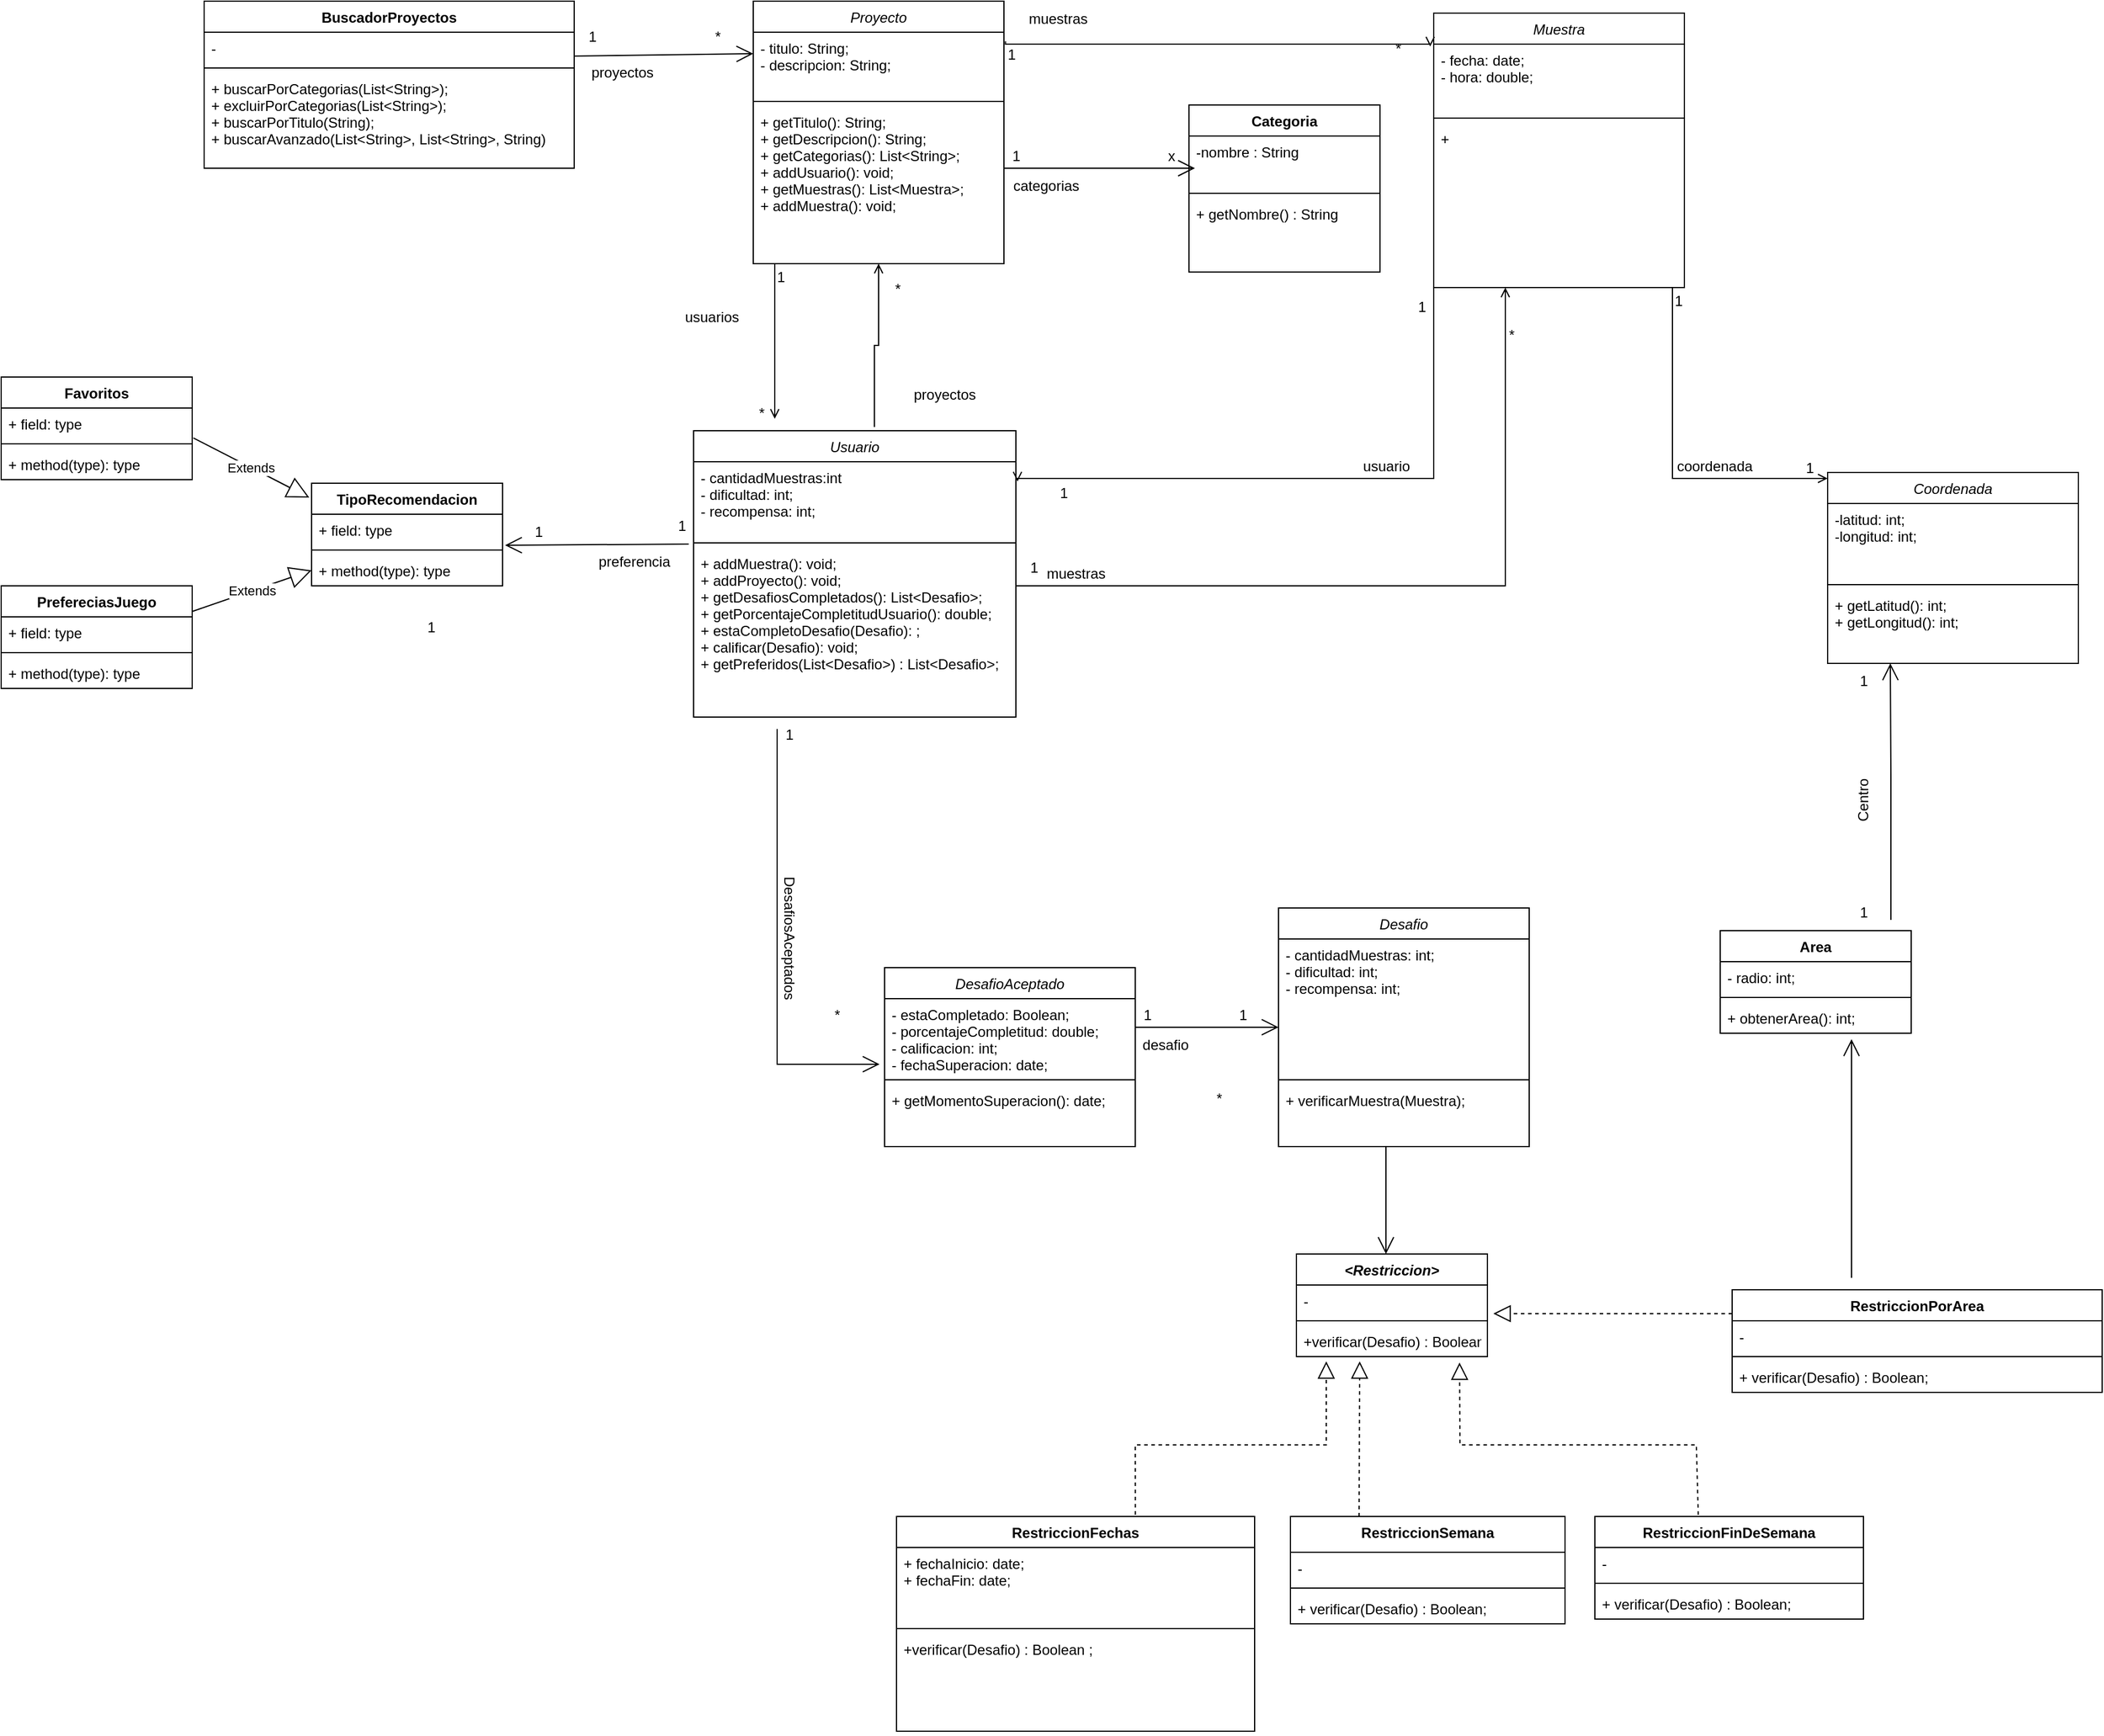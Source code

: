 <mxfile version="20.4.1" type="github"><diagram id="C5RBs43oDa-KdzZeNtuy" name="Page-1"><mxGraphModel dx="4134" dy="1377" grid="1" gridSize="10" guides="1" tooltips="1" connect="1" arrows="1" fold="1" page="1" pageScale="1" pageWidth="827" pageHeight="1169" math="0" shadow="0"><root><mxCell id="WIyWlLk6GJQsqaUBKTNV-0"/><mxCell id="WIyWlLk6GJQsqaUBKTNV-1" parent="WIyWlLk6GJQsqaUBKTNV-0"/><mxCell id="C-iBWe6EF-HlVLcRRVlP-46" value="Proyecto" style="swimlane;fontStyle=2;align=center;verticalAlign=top;childLayout=stackLayout;horizontal=1;startSize=26;horizontalStack=0;resizeParent=1;resizeLast=0;collapsible=1;marginBottom=0;rounded=0;shadow=0;strokeWidth=1;" parent="WIyWlLk6GJQsqaUBKTNV-1" vertex="1"><mxGeometry x="-440" y="110" width="210" height="220" as="geometry"><mxRectangle x="230" y="140" width="160" height="26" as="alternateBounds"/></mxGeometry></mxCell><mxCell id="C-iBWe6EF-HlVLcRRVlP-47" value="- titulo: String;&#10;- descripcion: String;" style="text;align=left;verticalAlign=top;spacingLeft=4;spacingRight=4;overflow=hidden;rotatable=0;points=[[0,0.5],[1,0.5]];portConstraint=eastwest;" parent="C-iBWe6EF-HlVLcRRVlP-46" vertex="1"><mxGeometry y="26" width="210" height="54" as="geometry"/></mxCell><mxCell id="C-iBWe6EF-HlVLcRRVlP-49" value="" style="line;html=1;strokeWidth=1;align=left;verticalAlign=middle;spacingTop=-1;spacingLeft=3;spacingRight=3;rotatable=0;labelPosition=right;points=[];portConstraint=eastwest;" parent="C-iBWe6EF-HlVLcRRVlP-46" vertex="1"><mxGeometry y="80" width="210" height="8" as="geometry"/></mxCell><mxCell id="C-iBWe6EF-HlVLcRRVlP-50" value="+ getTitulo(): String;&#10;+ getDescripcion(): String;&#10;+ getCategorias(): List&lt;String&gt;;&#10;+ addUsuario(): void;&#10;+ getMuestras(): List&lt;Muestra&gt;;&#10;+ addMuestra(): void;" style="text;align=left;verticalAlign=top;spacingLeft=4;spacingRight=4;overflow=hidden;rotatable=0;points=[[0,0.5],[1,0.5]];portConstraint=eastwest;" parent="C-iBWe6EF-HlVLcRRVlP-46" vertex="1"><mxGeometry y="88" width="210" height="104" as="geometry"/></mxCell><mxCell id="C-iBWe6EF-HlVLcRRVlP-51" value="Muestra" style="swimlane;fontStyle=2;align=center;verticalAlign=top;childLayout=stackLayout;horizontal=1;startSize=26;horizontalStack=0;resizeParent=1;resizeLast=0;collapsible=1;marginBottom=0;rounded=0;shadow=0;strokeWidth=1;" parent="WIyWlLk6GJQsqaUBKTNV-1" vertex="1"><mxGeometry x="130" y="120" width="210" height="230" as="geometry"><mxRectangle x="230" y="140" width="160" height="26" as="alternateBounds"/></mxGeometry></mxCell><mxCell id="C-iBWe6EF-HlVLcRRVlP-53" value="- fecha: date;&#10;- hora: double;" style="text;align=left;verticalAlign=top;spacingLeft=4;spacingRight=4;overflow=hidden;rotatable=0;points=[[0,0.5],[1,0.5]];portConstraint=eastwest;rounded=0;shadow=0;html=0;" parent="C-iBWe6EF-HlVLcRRVlP-51" vertex="1"><mxGeometry y="26" width="210" height="58" as="geometry"/></mxCell><mxCell id="C-iBWe6EF-HlVLcRRVlP-54" value="" style="line;html=1;strokeWidth=1;align=left;verticalAlign=middle;spacingTop=-1;spacingLeft=3;spacingRight=3;rotatable=0;labelPosition=right;points=[];portConstraint=eastwest;" parent="C-iBWe6EF-HlVLcRRVlP-51" vertex="1"><mxGeometry y="84" width="210" height="8" as="geometry"/></mxCell><mxCell id="C-iBWe6EF-HlVLcRRVlP-55" value="+" style="text;align=left;verticalAlign=top;spacingLeft=4;spacingRight=4;overflow=hidden;rotatable=0;points=[[0,0.5],[1,0.5]];portConstraint=eastwest;" parent="C-iBWe6EF-HlVLcRRVlP-51" vertex="1"><mxGeometry y="92" width="210" height="104" as="geometry"/></mxCell><mxCell id="C-iBWe6EF-HlVLcRRVlP-56" value="Usuario" style="swimlane;fontStyle=2;align=center;verticalAlign=top;childLayout=stackLayout;horizontal=1;startSize=26;horizontalStack=0;resizeParent=1;resizeLast=0;collapsible=1;marginBottom=0;rounded=0;shadow=0;strokeWidth=1;" parent="WIyWlLk6GJQsqaUBKTNV-1" vertex="1"><mxGeometry x="-490" y="470" width="270" height="240" as="geometry"><mxRectangle x="230" y="140" width="160" height="26" as="alternateBounds"/></mxGeometry></mxCell><mxCell id="C-iBWe6EF-HlVLcRRVlP-57" value="- cantidadMuestras:int&#10;- dificultad: int;&#10;- recompensa: int;" style="text;align=left;verticalAlign=top;spacingLeft=4;spacingRight=4;overflow=hidden;rotatable=0;points=[[0,0.5],[1,0.5]];portConstraint=eastwest;" parent="C-iBWe6EF-HlVLcRRVlP-56" vertex="1"><mxGeometry y="26" width="270" height="64" as="geometry"/></mxCell><mxCell id="C-iBWe6EF-HlVLcRRVlP-58" value="" style="line;html=1;strokeWidth=1;align=left;verticalAlign=middle;spacingTop=-1;spacingLeft=3;spacingRight=3;rotatable=0;labelPosition=right;points=[];portConstraint=eastwest;" parent="C-iBWe6EF-HlVLcRRVlP-56" vertex="1"><mxGeometry y="90" width="270" height="8" as="geometry"/></mxCell><mxCell id="C-iBWe6EF-HlVLcRRVlP-59" value="+ addMuestra(): void;&#10;+ addProyecto(): void;&#10;+ getDesafiosCompletados(): List&lt;Desafio&gt;;&#10;+ getPorcentajeCompletitudUsuario(): double;&#10;+ estaCompletoDesafio(Desafio): ;&#10;+ calificar(Desafio): void;&#10;+ getPreferidos(List&lt;Desafio&gt;) : List&lt;Desafio&gt;;" style="text;align=left;verticalAlign=top;spacingLeft=4;spacingRight=4;overflow=hidden;rotatable=0;points=[[0,0.5],[1,0.5]];portConstraint=eastwest;" parent="C-iBWe6EF-HlVLcRRVlP-56" vertex="1"><mxGeometry y="98" width="270" height="142" as="geometry"/></mxCell><mxCell id="C-iBWe6EF-HlVLcRRVlP-60" value="Desafio" style="swimlane;fontStyle=2;align=center;verticalAlign=top;childLayout=stackLayout;horizontal=1;startSize=26;horizontalStack=0;resizeParent=1;resizeLast=0;collapsible=1;marginBottom=0;rounded=0;shadow=0;strokeWidth=1;" parent="WIyWlLk6GJQsqaUBKTNV-1" vertex="1"><mxGeometry y="869.96" width="210" height="200" as="geometry"><mxRectangle x="230" y="140" width="160" height="26" as="alternateBounds"/></mxGeometry></mxCell><mxCell id="C-iBWe6EF-HlVLcRRVlP-61" value="- cantidadMuestras: int;&#10;- dificultad: int;&#10;- recompensa: int;" style="text;align=left;verticalAlign=top;spacingLeft=4;spacingRight=4;overflow=hidden;rotatable=0;points=[[0,0.5],[1,0.5]];portConstraint=eastwest;" parent="C-iBWe6EF-HlVLcRRVlP-60" vertex="1"><mxGeometry y="26" width="210" height="114" as="geometry"/></mxCell><mxCell id="C-iBWe6EF-HlVLcRRVlP-62" value="" style="line;html=1;strokeWidth=1;align=left;verticalAlign=middle;spacingTop=-1;spacingLeft=3;spacingRight=3;rotatable=0;labelPosition=right;points=[];portConstraint=eastwest;" parent="C-iBWe6EF-HlVLcRRVlP-60" vertex="1"><mxGeometry y="140" width="210" height="8" as="geometry"/></mxCell><mxCell id="C-iBWe6EF-HlVLcRRVlP-63" value="+ verificarMuestra(Muestra);" style="text;align=left;verticalAlign=top;spacingLeft=4;spacingRight=4;overflow=hidden;rotatable=0;points=[[0,0.5],[1,0.5]];portConstraint=eastwest;" parent="C-iBWe6EF-HlVLcRRVlP-60" vertex="1"><mxGeometry y="148" width="210" height="32" as="geometry"/></mxCell><mxCell id="C-iBWe6EF-HlVLcRRVlP-64" value="" style="endArrow=open;shadow=0;strokeWidth=1;rounded=0;endFill=1;edgeStyle=elbowEdgeStyle;elbow=vertical;" parent="WIyWlLk6GJQsqaUBKTNV-1" edge="1"><mxGeometry x="0.5" y="41" relative="1" as="geometry"><mxPoint x="-422" y="330" as="sourcePoint"/><mxPoint x="-422" y="460" as="targetPoint"/><mxPoint x="-40" y="32" as="offset"/><Array as="points"><mxPoint x="-420" y="430"/><mxPoint x="-420" y="410"/><mxPoint x="-420" y="350"/><mxPoint x="-422" y="380"/></Array></mxGeometry></mxCell><mxCell id="C-iBWe6EF-HlVLcRRVlP-65" value="1" style="resizable=0;align=left;verticalAlign=bottom;labelBackgroundColor=none;fontSize=12;" parent="C-iBWe6EF-HlVLcRRVlP-64" connectable="0" vertex="1"><mxGeometry x="-1" relative="1" as="geometry"><mxPoint y="20" as="offset"/></mxGeometry></mxCell><mxCell id="C-iBWe6EF-HlVLcRRVlP-66" value="*" style="resizable=0;align=right;verticalAlign=bottom;labelBackgroundColor=none;fontSize=12;" parent="C-iBWe6EF-HlVLcRRVlP-64" connectable="0" vertex="1"><mxGeometry x="1" relative="1" as="geometry"><mxPoint x="-7" y="4" as="offset"/></mxGeometry></mxCell><mxCell id="C-iBWe6EF-HlVLcRRVlP-67" value="" style="endArrow=open;shadow=0;strokeWidth=1;rounded=0;endFill=1;edgeStyle=elbowEdgeStyle;elbow=vertical;exitX=0.561;exitY=-0.013;exitDx=0;exitDy=0;exitPerimeter=0;entryX=0.5;entryY=1;entryDx=0;entryDy=0;" parent="WIyWlLk6GJQsqaUBKTNV-1" source="C-iBWe6EF-HlVLcRRVlP-56" target="C-iBWe6EF-HlVLcRRVlP-46" edge="1"><mxGeometry x="0.5" y="41" relative="1" as="geometry"><mxPoint x="-310" y="459.0" as="sourcePoint"/><mxPoint x="-310" y="330.0" as="targetPoint"/><mxPoint x="-40" y="32" as="offset"/><Array as="points"/></mxGeometry></mxCell><mxCell id="C-iBWe6EF-HlVLcRRVlP-69" value="*" style="resizable=0;align=right;verticalAlign=bottom;labelBackgroundColor=none;fontSize=12;" parent="C-iBWe6EF-HlVLcRRVlP-67" connectable="0" vertex="1"><mxGeometry x="1" relative="1" as="geometry"><mxPoint x="20" y="30" as="offset"/></mxGeometry></mxCell><mxCell id="C-iBWe6EF-HlVLcRRVlP-70" value="usuarios" style="text;html=1;align=center;verticalAlign=middle;resizable=0;points=[];autosize=1;strokeColor=none;fillColor=none;" parent="WIyWlLk6GJQsqaUBKTNV-1" vertex="1"><mxGeometry x="-510" y="360" width="70" height="30" as="geometry"/></mxCell><mxCell id="C-iBWe6EF-HlVLcRRVlP-71" value="proyectos" style="text;html=1;align=center;verticalAlign=middle;resizable=0;points=[];autosize=1;strokeColor=none;fillColor=none;" parent="WIyWlLk6GJQsqaUBKTNV-1" vertex="1"><mxGeometry x="-320" y="425" width="80" height="30" as="geometry"/></mxCell><mxCell id="C-iBWe6EF-HlVLcRRVlP-72" value="" style="endArrow=open;shadow=0;strokeWidth=1;rounded=0;endFill=1;edgeStyle=elbowEdgeStyle;elbow=vertical;exitX=1.006;exitY=0.141;exitDx=0;exitDy=0;exitPerimeter=0;entryX=-0.014;entryY=0.034;entryDx=0;entryDy=0;entryPerimeter=0;" parent="WIyWlLk6GJQsqaUBKTNV-1" source="C-iBWe6EF-HlVLcRRVlP-47" target="C-iBWe6EF-HlVLcRRVlP-53" edge="1"><mxGeometry x="0.5" y="41" relative="1" as="geometry"><mxPoint x="-210" y="140.0" as="sourcePoint"/><mxPoint x="120" y="140.0" as="targetPoint"/><mxPoint x="-40" y="32" as="offset"/></mxGeometry></mxCell><mxCell id="C-iBWe6EF-HlVLcRRVlP-73" value="1" style="resizable=0;align=left;verticalAlign=bottom;labelBackgroundColor=none;fontSize=12;" parent="C-iBWe6EF-HlVLcRRVlP-72" connectable="0" vertex="1"><mxGeometry x="-1" relative="1" as="geometry"><mxPoint y="20" as="offset"/></mxGeometry></mxCell><mxCell id="C-iBWe6EF-HlVLcRRVlP-75" value="*" style="text;html=1;align=center;verticalAlign=middle;resizable=0;points=[];autosize=1;strokeColor=none;fillColor=none;" parent="WIyWlLk6GJQsqaUBKTNV-1" vertex="1"><mxGeometry x="85" y="135" width="30" height="30" as="geometry"/></mxCell><mxCell id="C-iBWe6EF-HlVLcRRVlP-76" value="" style="endArrow=open;shadow=0;strokeWidth=1;rounded=0;endFill=1;edgeStyle=elbowEdgeStyle;elbow=vertical;exitX=0;exitY=1;exitDx=0;exitDy=0;entryX=1.005;entryY=0.259;entryDx=0;entryDy=0;entryPerimeter=0;" parent="WIyWlLk6GJQsqaUBKTNV-1" source="C-iBWe6EF-HlVLcRRVlP-51" target="C-iBWe6EF-HlVLcRRVlP-57" edge="1"><mxGeometry x="0.5" y="41" relative="1" as="geometry"><mxPoint x="130" y="360.0" as="sourcePoint"/><mxPoint x="-210" y="510" as="targetPoint"/><mxPoint x="-40" y="32" as="offset"/><Array as="points"><mxPoint x="126" y="510"/></Array></mxGeometry></mxCell><mxCell id="C-iBWe6EF-HlVLcRRVlP-77" value="1" style="resizable=0;align=left;verticalAlign=bottom;labelBackgroundColor=none;fontSize=12;" parent="C-iBWe6EF-HlVLcRRVlP-76" connectable="0" vertex="1"><mxGeometry x="-1" relative="1" as="geometry"><mxPoint x="-315" y="181" as="offset"/></mxGeometry></mxCell><mxCell id="C-iBWe6EF-HlVLcRRVlP-79" value="Coordenada" style="swimlane;fontStyle=2;align=center;verticalAlign=top;childLayout=stackLayout;horizontal=1;startSize=26;horizontalStack=0;resizeParent=1;resizeLast=0;collapsible=1;marginBottom=0;rounded=0;shadow=0;strokeWidth=1;" parent="WIyWlLk6GJQsqaUBKTNV-1" vertex="1"><mxGeometry x="460" y="505" width="210" height="160" as="geometry"><mxRectangle x="230" y="140" width="160" height="26" as="alternateBounds"/></mxGeometry></mxCell><mxCell id="C-iBWe6EF-HlVLcRRVlP-80" value="-latitud: int;&#10;-longitud: int;" style="text;align=left;verticalAlign=top;spacingLeft=4;spacingRight=4;overflow=hidden;rotatable=0;points=[[0,0.5],[1,0.5]];portConstraint=eastwest;" parent="C-iBWe6EF-HlVLcRRVlP-79" vertex="1"><mxGeometry y="26" width="210" height="64" as="geometry"/></mxCell><mxCell id="C-iBWe6EF-HlVLcRRVlP-81" value="" style="line;html=1;strokeWidth=1;align=left;verticalAlign=middle;spacingTop=-1;spacingLeft=3;spacingRight=3;rotatable=0;labelPosition=right;points=[];portConstraint=eastwest;" parent="C-iBWe6EF-HlVLcRRVlP-79" vertex="1"><mxGeometry y="90" width="210" height="8" as="geometry"/></mxCell><mxCell id="C-iBWe6EF-HlVLcRRVlP-82" value="+ getLatitud(): int;&#10;+ getLongitud(): int;" style="text;align=left;verticalAlign=top;spacingLeft=4;spacingRight=4;overflow=hidden;rotatable=0;points=[[0,0.5],[1,0.5]];portConstraint=eastwest;" parent="C-iBWe6EF-HlVLcRRVlP-79" vertex="1"><mxGeometry y="98" width="210" height="52" as="geometry"/></mxCell><mxCell id="C-iBWe6EF-HlVLcRRVlP-83" value="" style="endArrow=open;shadow=0;strokeWidth=1;rounded=0;endFill=1;edgeStyle=elbowEdgeStyle;elbow=vertical;" parent="WIyWlLk6GJQsqaUBKTNV-1" edge="1"><mxGeometry x="0.5" y="41" relative="1" as="geometry"><mxPoint x="330" y="350" as="sourcePoint"/><mxPoint x="460" y="510" as="targetPoint"/><mxPoint x="-40" y="32" as="offset"/><Array as="points"><mxPoint x="334" y="510"/></Array></mxGeometry></mxCell><mxCell id="C-iBWe6EF-HlVLcRRVlP-84" value="1" style="resizable=0;align=left;verticalAlign=bottom;labelBackgroundColor=none;fontSize=12;" parent="C-iBWe6EF-HlVLcRRVlP-83" connectable="0" vertex="1"><mxGeometry x="-1" relative="1" as="geometry"><mxPoint y="20" as="offset"/></mxGeometry></mxCell><mxCell id="C-iBWe6EF-HlVLcRRVlP-85" value="1" style="resizable=0;align=right;verticalAlign=bottom;labelBackgroundColor=none;fontSize=12;" parent="C-iBWe6EF-HlVLcRRVlP-83" connectable="0" vertex="1"><mxGeometry x="1" relative="1" as="geometry"><mxPoint x="-10" as="offset"/></mxGeometry></mxCell><mxCell id="C-iBWe6EF-HlVLcRRVlP-90" value="DesafioAceptado" style="swimlane;fontStyle=2;align=center;verticalAlign=top;childLayout=stackLayout;horizontal=1;startSize=26;horizontalStack=0;resizeParent=1;resizeLast=0;collapsible=1;marginBottom=0;rounded=0;shadow=0;strokeWidth=1;" parent="WIyWlLk6GJQsqaUBKTNV-1" vertex="1"><mxGeometry x="-330" y="920" width="210" height="150" as="geometry"><mxRectangle x="230" y="140" width="160" height="26" as="alternateBounds"/></mxGeometry></mxCell><mxCell id="C-iBWe6EF-HlVLcRRVlP-91" value="- estaCompletado: Boolean;&#10;- porcentajeCompletitud: double;&#10;- calificacion: int;&#10;- fechaSuperacion: date;" style="text;align=left;verticalAlign=top;spacingLeft=4;spacingRight=4;overflow=hidden;rotatable=0;points=[[0,0.5],[1,0.5]];portConstraint=eastwest;" parent="C-iBWe6EF-HlVLcRRVlP-90" vertex="1"><mxGeometry y="26" width="210" height="64" as="geometry"/></mxCell><mxCell id="C-iBWe6EF-HlVLcRRVlP-92" value="" style="line;html=1;strokeWidth=1;align=left;verticalAlign=middle;spacingTop=-1;spacingLeft=3;spacingRight=3;rotatable=0;labelPosition=right;points=[];portConstraint=eastwest;" parent="C-iBWe6EF-HlVLcRRVlP-90" vertex="1"><mxGeometry y="90" width="210" height="8" as="geometry"/></mxCell><mxCell id="C-iBWe6EF-HlVLcRRVlP-93" value="+ getMomentoSuperacion(): date;" style="text;align=left;verticalAlign=top;spacingLeft=4;spacingRight=4;overflow=hidden;rotatable=0;points=[[0,0.5],[1,0.5]];portConstraint=eastwest;" parent="C-iBWe6EF-HlVLcRRVlP-90" vertex="1"><mxGeometry y="98" width="210" height="42" as="geometry"/></mxCell><mxCell id="C-iBWe6EF-HlVLcRRVlP-95" value="" style="endArrow=open;endFill=1;endSize=12;html=1;rounded=0;entryX=-0.02;entryY=0.859;entryDx=0;entryDy=0;entryPerimeter=0;exitX=0.167;exitY=0.333;exitDx=0;exitDy=0;exitPerimeter=0;" parent="WIyWlLk6GJQsqaUBKTNV-1" source="C-iBWe6EF-HlVLcRRVlP-98" target="C-iBWe6EF-HlVLcRRVlP-91" edge="1"><mxGeometry width="160" relative="1" as="geometry"><mxPoint x="-420" y="690" as="sourcePoint"/><mxPoint x="-340" y="840" as="targetPoint"/><Array as="points"><mxPoint x="-420" y="970"/><mxPoint x="-420" y="1001"/></Array></mxGeometry></mxCell><mxCell id="C-iBWe6EF-HlVLcRRVlP-97" value="*" style="text;html=1;align=center;verticalAlign=middle;resizable=0;points=[];autosize=1;strokeColor=none;fillColor=none;" parent="WIyWlLk6GJQsqaUBKTNV-1" vertex="1"><mxGeometry x="-385" y="944.96" width="30" height="30" as="geometry"/></mxCell><mxCell id="C-iBWe6EF-HlVLcRRVlP-98" value="1" style="text;html=1;align=center;verticalAlign=middle;resizable=0;points=[];autosize=1;strokeColor=none;fillColor=none;" parent="WIyWlLk6GJQsqaUBKTNV-1" vertex="1"><mxGeometry x="-425" y="710" width="30" height="30" as="geometry"/></mxCell><mxCell id="C-iBWe6EF-HlVLcRRVlP-99" value="DesafiosAceptados" style="text;html=1;align=center;verticalAlign=middle;resizable=0;points=[];autosize=1;strokeColor=none;fillColor=none;rotation=90;flipV=0;" parent="WIyWlLk6GJQsqaUBKTNV-1" vertex="1"><mxGeometry x="-475" y="879.96" width="130" height="30" as="geometry"/></mxCell><mxCell id="VIOPXuwNk6nI36FWdONZ-0" value="" style="endArrow=open;endFill=1;endSize=12;html=1;rounded=0;" parent="WIyWlLk6GJQsqaUBKTNV-1" edge="1"><mxGeometry width="160" relative="1" as="geometry"><mxPoint x="-120" y="969.96" as="sourcePoint"/><mxPoint y="969.96" as="targetPoint"/></mxGeometry></mxCell><mxCell id="VIOPXuwNk6nI36FWdONZ-1" value="1" style="text;html=1;align=center;verticalAlign=middle;resizable=0;points=[];autosize=1;strokeColor=none;fillColor=none;" parent="WIyWlLk6GJQsqaUBKTNV-1" vertex="1"><mxGeometry x="-45" y="944.96" width="30" height="30" as="geometry"/></mxCell><mxCell id="VIOPXuwNk6nI36FWdONZ-2" value="1" style="text;html=1;align=center;verticalAlign=middle;resizable=0;points=[];autosize=1;strokeColor=none;fillColor=none;" parent="WIyWlLk6GJQsqaUBKTNV-1" vertex="1"><mxGeometry x="-125" y="944.96" width="30" height="30" as="geometry"/></mxCell><mxCell id="brn7q9q9NZogk5MjZYks-1" value="1" style="resizable=0;align=left;verticalAlign=bottom;labelBackgroundColor=none;fontSize=12;" parent="WIyWlLk6GJQsqaUBKTNV-1" connectable="0" vertex="1"><mxGeometry x="115.0" y="375" as="geometry"/></mxCell><mxCell id="brn7q9q9NZogk5MjZYks-2" value="" style="endArrow=open;shadow=0;strokeWidth=1;rounded=0;endFill=1;edgeStyle=elbowEdgeStyle;elbow=vertical;" parent="WIyWlLk6GJQsqaUBKTNV-1" edge="1"><mxGeometry x="0.5" y="41" relative="1" as="geometry"><mxPoint x="-220" y="600" as="sourcePoint"/><mxPoint x="190" y="350" as="targetPoint"/><mxPoint x="-40" y="32" as="offset"/><Array as="points"><mxPoint x="190" y="600"/></Array></mxGeometry></mxCell><mxCell id="brn7q9q9NZogk5MjZYks-4" value="1" style="text;html=1;align=center;verticalAlign=middle;resizable=0;points=[];autosize=1;strokeColor=none;fillColor=none;" parent="WIyWlLk6GJQsqaUBKTNV-1" vertex="1"><mxGeometry x="-220" y="570" width="30" height="30" as="geometry"/></mxCell><mxCell id="brn7q9q9NZogk5MjZYks-5" value="*" style="text;html=1;align=center;verticalAlign=middle;resizable=0;points=[];autosize=1;strokeColor=none;fillColor=none;" parent="WIyWlLk6GJQsqaUBKTNV-1" vertex="1"><mxGeometry x="180" y="375" width="30" height="30" as="geometry"/></mxCell><mxCell id="brn7q9q9NZogk5MjZYks-6" value="muestras" style="text;html=1;align=center;verticalAlign=middle;resizable=0;points=[];autosize=1;strokeColor=none;fillColor=none;" parent="WIyWlLk6GJQsqaUBKTNV-1" vertex="1"><mxGeometry x="-205" y="575" width="70" height="30" as="geometry"/></mxCell><mxCell id="brn7q9q9NZogk5MjZYks-7" value="usuario" style="text;html=1;align=center;verticalAlign=middle;resizable=0;points=[];autosize=1;strokeColor=none;fillColor=none;" parent="WIyWlLk6GJQsqaUBKTNV-1" vertex="1"><mxGeometry x="60" y="485" width="60" height="30" as="geometry"/></mxCell><mxCell id="brn7q9q9NZogk5MjZYks-8" value="muestras" style="text;html=1;align=center;verticalAlign=middle;resizable=0;points=[];autosize=1;strokeColor=none;fillColor=none;" parent="WIyWlLk6GJQsqaUBKTNV-1" vertex="1"><mxGeometry x="-220" y="110" width="70" height="30" as="geometry"/></mxCell><mxCell id="brn7q9q9NZogk5MjZYks-9" value="coordenada" style="text;html=1;align=center;verticalAlign=middle;resizable=0;points=[];autosize=1;strokeColor=none;fillColor=none;" parent="WIyWlLk6GJQsqaUBKTNV-1" vertex="1"><mxGeometry x="320" y="485" width="90" height="30" as="geometry"/></mxCell><mxCell id="brn7q9q9NZogk5MjZYks-11" value="desafio" style="text;html=1;align=center;verticalAlign=middle;resizable=0;points=[];autosize=1;strokeColor=none;fillColor=none;" parent="WIyWlLk6GJQsqaUBKTNV-1" vertex="1"><mxGeometry x="-125" y="969.96" width="60" height="30" as="geometry"/></mxCell><mxCell id="brn7q9q9NZogk5MjZYks-13" value="Area" style="swimlane;fontStyle=1;align=center;verticalAlign=top;childLayout=stackLayout;horizontal=1;startSize=26;horizontalStack=0;resizeParent=1;resizeParentMax=0;resizeLast=0;collapsible=1;marginBottom=0;" parent="WIyWlLk6GJQsqaUBKTNV-1" vertex="1"><mxGeometry x="370" y="888.96" width="160" height="86" as="geometry"/></mxCell><mxCell id="brn7q9q9NZogk5MjZYks-14" value="- radio: int;" style="text;strokeColor=none;fillColor=none;align=left;verticalAlign=top;spacingLeft=4;spacingRight=4;overflow=hidden;rotatable=0;points=[[0,0.5],[1,0.5]];portConstraint=eastwest;" parent="brn7q9q9NZogk5MjZYks-13" vertex="1"><mxGeometry y="26" width="160" height="26" as="geometry"/></mxCell><mxCell id="brn7q9q9NZogk5MjZYks-15" value="" style="line;strokeWidth=1;fillColor=none;align=left;verticalAlign=middle;spacingTop=-1;spacingLeft=3;spacingRight=3;rotatable=0;labelPosition=right;points=[];portConstraint=eastwest;strokeColor=inherit;" parent="brn7q9q9NZogk5MjZYks-13" vertex="1"><mxGeometry y="52" width="160" height="8" as="geometry"/></mxCell><mxCell id="brn7q9q9NZogk5MjZYks-16" value="+ obtenerArea(): int;" style="text;strokeColor=none;fillColor=none;align=left;verticalAlign=top;spacingLeft=4;spacingRight=4;overflow=hidden;rotatable=0;points=[[0,0.5],[1,0.5]];portConstraint=eastwest;" parent="brn7q9q9NZogk5MjZYks-13" vertex="1"><mxGeometry y="60" width="160" height="26" as="geometry"/></mxCell><mxCell id="brn7q9q9NZogk5MjZYks-18" value="" style="endArrow=open;endFill=1;endSize=12;html=1;rounded=0;entryX=0.25;entryY=1;entryDx=0;entryDy=0;" parent="WIyWlLk6GJQsqaUBKTNV-1" target="C-iBWe6EF-HlVLcRRVlP-79" edge="1"><mxGeometry width="160" relative="1" as="geometry"><mxPoint x="513" y="880" as="sourcePoint"/><mxPoint x="520" y="757.5" as="targetPoint"/><Array as="points"><mxPoint x="513" y="760"/></Array></mxGeometry></mxCell><mxCell id="brn7q9q9NZogk5MjZYks-21" value="1" style="text;html=1;align=center;verticalAlign=middle;resizable=0;points=[];autosize=1;strokeColor=none;fillColor=none;" parent="WIyWlLk6GJQsqaUBKTNV-1" vertex="1"><mxGeometry x="475" y="858.96" width="30" height="30" as="geometry"/></mxCell><mxCell id="brn7q9q9NZogk5MjZYks-22" value="1" style="text;html=1;align=center;verticalAlign=middle;resizable=0;points=[];autosize=1;strokeColor=none;fillColor=none;" parent="WIyWlLk6GJQsqaUBKTNV-1" vertex="1"><mxGeometry x="475" y="665" width="30" height="30" as="geometry"/></mxCell><mxCell id="brn7q9q9NZogk5MjZYks-23" value="Centro" style="text;html=1;align=center;verticalAlign=middle;resizable=0;points=[];autosize=1;strokeColor=none;fillColor=none;rotation=270;" parent="WIyWlLk6GJQsqaUBKTNV-1" vertex="1"><mxGeometry x="460" y="765" width="60" height="30" as="geometry"/></mxCell><mxCell id="brn7q9q9NZogk5MjZYks-25" value="RestriccionFechas" style="swimlane;fontStyle=1;align=center;verticalAlign=top;childLayout=stackLayout;horizontal=1;startSize=26;horizontalStack=0;resizeParent=1;resizeParentMax=0;resizeLast=0;collapsible=1;marginBottom=0;" parent="WIyWlLk6GJQsqaUBKTNV-1" vertex="1"><mxGeometry x="-320" y="1380" width="300" height="180" as="geometry"/></mxCell><mxCell id="brn7q9q9NZogk5MjZYks-26" value="+ fechaInicio: date;&#10;+ fechaFin: date;" style="text;strokeColor=none;fillColor=none;align=left;verticalAlign=top;spacingLeft=4;spacingRight=4;overflow=hidden;rotatable=0;points=[[0,0.5],[1,0.5]];portConstraint=eastwest;" parent="brn7q9q9NZogk5MjZYks-25" vertex="1"><mxGeometry y="26" width="300" height="64" as="geometry"/></mxCell><mxCell id="brn7q9q9NZogk5MjZYks-27" value="" style="line;strokeWidth=1;fillColor=none;align=left;verticalAlign=middle;spacingTop=-1;spacingLeft=3;spacingRight=3;rotatable=0;labelPosition=right;points=[];portConstraint=eastwest;strokeColor=inherit;" parent="brn7q9q9NZogk5MjZYks-25" vertex="1"><mxGeometry y="90" width="300" height="8" as="geometry"/></mxCell><mxCell id="brn7q9q9NZogk5MjZYks-28" value="+verificar(Desafio) : Boolean ;" style="text;strokeColor=none;fillColor=none;align=left;verticalAlign=top;spacingLeft=4;spacingRight=4;overflow=hidden;rotatable=0;points=[[0,0.5],[1,0.5]];portConstraint=eastwest;" parent="brn7q9q9NZogk5MjZYks-25" vertex="1"><mxGeometry y="98" width="300" height="82" as="geometry"/></mxCell><mxCell id="brn7q9q9NZogk5MjZYks-36" value="*" style="text;html=1;align=center;verticalAlign=middle;resizable=0;points=[];autosize=1;strokeColor=none;fillColor=none;" parent="WIyWlLk6GJQsqaUBKTNV-1" vertex="1"><mxGeometry x="-65" y="1015" width="30" height="30" as="geometry"/></mxCell><mxCell id="brn7q9q9NZogk5MjZYks-39" value="BuscadorProyectos" style="swimlane;fontStyle=1;align=center;verticalAlign=top;childLayout=stackLayout;horizontal=1;startSize=26;horizontalStack=0;resizeParent=1;resizeParentMax=0;resizeLast=0;collapsible=1;marginBottom=0;" parent="WIyWlLk6GJQsqaUBKTNV-1" vertex="1"><mxGeometry x="-900" y="110" width="310" height="140" as="geometry"/></mxCell><mxCell id="brn7q9q9NZogk5MjZYks-40" value="-" style="text;strokeColor=none;fillColor=none;align=left;verticalAlign=top;spacingLeft=4;spacingRight=4;overflow=hidden;rotatable=0;points=[[0,0.5],[1,0.5]];portConstraint=eastwest;" parent="brn7q9q9NZogk5MjZYks-39" vertex="1"><mxGeometry y="26" width="310" height="26" as="geometry"/></mxCell><mxCell id="brn7q9q9NZogk5MjZYks-41" value="" style="line;strokeWidth=1;fillColor=none;align=left;verticalAlign=middle;spacingTop=-1;spacingLeft=3;spacingRight=3;rotatable=0;labelPosition=right;points=[];portConstraint=eastwest;strokeColor=inherit;" parent="brn7q9q9NZogk5MjZYks-39" vertex="1"><mxGeometry y="52" width="310" height="8" as="geometry"/></mxCell><mxCell id="brn7q9q9NZogk5MjZYks-42" value="+ buscarPorCategorias(List&lt;String&gt;);&#10;+ excluirPorCategorias(List&lt;String&gt;);&#10;+ buscarPorTitulo(String);&#10;+ buscarAvanzado(List&lt;String&gt;, List&lt;String&gt;, String)" style="text;strokeColor=none;fillColor=none;align=left;verticalAlign=top;spacingLeft=4;spacingRight=4;overflow=hidden;rotatable=0;points=[[0,0.5],[1,0.5]];portConstraint=eastwest;" parent="brn7q9q9NZogk5MjZYks-39" vertex="1"><mxGeometry y="60" width="310" height="80" as="geometry"/></mxCell><mxCell id="brn7q9q9NZogk5MjZYks-43" value="" style="endArrow=open;endFill=1;endSize=12;html=1;rounded=0;entryX=0;entryY=0.333;entryDx=0;entryDy=0;entryPerimeter=0;exitX=1;exitY=0.769;exitDx=0;exitDy=0;exitPerimeter=0;" parent="WIyWlLk6GJQsqaUBKTNV-1" source="brn7q9q9NZogk5MjZYks-40" target="C-iBWe6EF-HlVLcRRVlP-47" edge="1"><mxGeometry width="160" relative="1" as="geometry"><mxPoint x="-550" y="154" as="sourcePoint"/><mxPoint x="-440" y="152.5" as="targetPoint"/></mxGeometry></mxCell><mxCell id="brn7q9q9NZogk5MjZYks-44" value="*" style="text;html=1;align=center;verticalAlign=middle;resizable=0;points=[];autosize=1;strokeColor=none;fillColor=none;" parent="WIyWlLk6GJQsqaUBKTNV-1" vertex="1"><mxGeometry x="-485" y="125" width="30" height="30" as="geometry"/></mxCell><mxCell id="brn7q9q9NZogk5MjZYks-45" value="1" style="text;html=1;align=center;verticalAlign=middle;resizable=0;points=[];autosize=1;strokeColor=none;fillColor=none;" parent="WIyWlLk6GJQsqaUBKTNV-1" vertex="1"><mxGeometry x="-590" y="125" width="30" height="30" as="geometry"/></mxCell><mxCell id="brn7q9q9NZogk5MjZYks-47" value="proyectos" style="text;html=1;align=center;verticalAlign=middle;resizable=0;points=[];autosize=1;strokeColor=none;fillColor=none;" parent="WIyWlLk6GJQsqaUBKTNV-1" vertex="1"><mxGeometry x="-590" y="155" width="80" height="30" as="geometry"/></mxCell><mxCell id="_5oM8xuJSvprWKQfW04t-0" value="Favoritos" style="swimlane;fontStyle=1;align=center;verticalAlign=top;childLayout=stackLayout;horizontal=1;startSize=26;horizontalStack=0;resizeParent=1;resizeParentMax=0;resizeLast=0;collapsible=1;marginBottom=0;" parent="WIyWlLk6GJQsqaUBKTNV-1" vertex="1"><mxGeometry x="-1070" y="425" width="160" height="86" as="geometry"/></mxCell><mxCell id="_5oM8xuJSvprWKQfW04t-1" value="+ field: type" style="text;strokeColor=none;fillColor=none;align=left;verticalAlign=top;spacingLeft=4;spacingRight=4;overflow=hidden;rotatable=0;points=[[0,0.5],[1,0.5]];portConstraint=eastwest;" parent="_5oM8xuJSvprWKQfW04t-0" vertex="1"><mxGeometry y="26" width="160" height="26" as="geometry"/></mxCell><mxCell id="_5oM8xuJSvprWKQfW04t-2" value="" style="line;strokeWidth=1;fillColor=none;align=left;verticalAlign=middle;spacingTop=-1;spacingLeft=3;spacingRight=3;rotatable=0;labelPosition=right;points=[];portConstraint=eastwest;strokeColor=inherit;" parent="_5oM8xuJSvprWKQfW04t-0" vertex="1"><mxGeometry y="52" width="160" height="8" as="geometry"/></mxCell><mxCell id="_5oM8xuJSvprWKQfW04t-3" value="+ method(type): type" style="text;strokeColor=none;fillColor=none;align=left;verticalAlign=top;spacingLeft=4;spacingRight=4;overflow=hidden;rotatable=0;points=[[0,0.5],[1,0.5]];portConstraint=eastwest;" parent="_5oM8xuJSvprWKQfW04t-0" vertex="1"><mxGeometry y="60" width="160" height="26" as="geometry"/></mxCell><mxCell id="_5oM8xuJSvprWKQfW04t-4" value="PrefereciasJuego" style="swimlane;fontStyle=1;align=center;verticalAlign=top;childLayout=stackLayout;horizontal=1;startSize=26;horizontalStack=0;resizeParent=1;resizeParentMax=0;resizeLast=0;collapsible=1;marginBottom=0;" parent="WIyWlLk6GJQsqaUBKTNV-1" vertex="1"><mxGeometry x="-1070" y="600" width="160" height="86" as="geometry"/></mxCell><mxCell id="_5oM8xuJSvprWKQfW04t-5" value="+ field: type" style="text;strokeColor=none;fillColor=none;align=left;verticalAlign=top;spacingLeft=4;spacingRight=4;overflow=hidden;rotatable=0;points=[[0,0.5],[1,0.5]];portConstraint=eastwest;" parent="_5oM8xuJSvprWKQfW04t-4" vertex="1"><mxGeometry y="26" width="160" height="26" as="geometry"/></mxCell><mxCell id="_5oM8xuJSvprWKQfW04t-6" value="" style="line;strokeWidth=1;fillColor=none;align=left;verticalAlign=middle;spacingTop=-1;spacingLeft=3;spacingRight=3;rotatable=0;labelPosition=right;points=[];portConstraint=eastwest;strokeColor=inherit;" parent="_5oM8xuJSvprWKQfW04t-4" vertex="1"><mxGeometry y="52" width="160" height="8" as="geometry"/></mxCell><mxCell id="_5oM8xuJSvprWKQfW04t-7" value="+ method(type): type" style="text;strokeColor=none;fillColor=none;align=left;verticalAlign=top;spacingLeft=4;spacingRight=4;overflow=hidden;rotatable=0;points=[[0,0.5],[1,0.5]];portConstraint=eastwest;" parent="_5oM8xuJSvprWKQfW04t-4" vertex="1"><mxGeometry y="60" width="160" height="26" as="geometry"/></mxCell><mxCell id="_5oM8xuJSvprWKQfW04t-8" value="TipoRecomendacion" style="swimlane;fontStyle=1;align=center;verticalAlign=top;childLayout=stackLayout;horizontal=1;startSize=26;horizontalStack=0;resizeParent=1;resizeParentMax=0;resizeLast=0;collapsible=1;marginBottom=0;" parent="WIyWlLk6GJQsqaUBKTNV-1" vertex="1"><mxGeometry x="-810" y="514" width="160" height="86" as="geometry"/></mxCell><mxCell id="_5oM8xuJSvprWKQfW04t-9" value="+ field: type" style="text;strokeColor=none;fillColor=none;align=left;verticalAlign=top;spacingLeft=4;spacingRight=4;overflow=hidden;rotatable=0;points=[[0,0.5],[1,0.5]];portConstraint=eastwest;" parent="_5oM8xuJSvprWKQfW04t-8" vertex="1"><mxGeometry y="26" width="160" height="26" as="geometry"/></mxCell><mxCell id="_5oM8xuJSvprWKQfW04t-10" value="" style="line;strokeWidth=1;fillColor=none;align=left;verticalAlign=middle;spacingTop=-1;spacingLeft=3;spacingRight=3;rotatable=0;labelPosition=right;points=[];portConstraint=eastwest;strokeColor=inherit;" parent="_5oM8xuJSvprWKQfW04t-8" vertex="1"><mxGeometry y="52" width="160" height="8" as="geometry"/></mxCell><mxCell id="_5oM8xuJSvprWKQfW04t-11" value="+ method(type): type" style="text;strokeColor=none;fillColor=none;align=left;verticalAlign=top;spacingLeft=4;spacingRight=4;overflow=hidden;rotatable=0;points=[[0,0.5],[1,0.5]];portConstraint=eastwest;" parent="_5oM8xuJSvprWKQfW04t-8" vertex="1"><mxGeometry y="60" width="160" height="26" as="geometry"/></mxCell><mxCell id="_5oM8xuJSvprWKQfW04t-19" value="" style="endArrow=open;endFill=1;endSize=12;html=1;rounded=0;exitX=-0.015;exitY=1.078;exitDx=0;exitDy=0;exitPerimeter=0;entryX=1.013;entryY=1;entryDx=0;entryDy=0;entryPerimeter=0;" parent="WIyWlLk6GJQsqaUBKTNV-1" source="C-iBWe6EF-HlVLcRRVlP-57" target="_5oM8xuJSvprWKQfW04t-9" edge="1"><mxGeometry width="160" relative="1" as="geometry"><mxPoint x="-670" y="610" as="sourcePoint"/><mxPoint x="-510" y="610" as="targetPoint"/></mxGeometry></mxCell><mxCell id="_5oM8xuJSvprWKQfW04t-22" value="Extends" style="endArrow=block;endSize=16;endFill=0;html=1;rounded=0;exitX=1.006;exitY=0.962;exitDx=0;exitDy=0;exitPerimeter=0;entryX=-0.012;entryY=0.14;entryDx=0;entryDy=0;entryPerimeter=0;" parent="WIyWlLk6GJQsqaUBKTNV-1" source="_5oM8xuJSvprWKQfW04t-1" target="_5oM8xuJSvprWKQfW04t-8" edge="1"><mxGeometry width="160" relative="1" as="geometry"><mxPoint x="-840" y="610" as="sourcePoint"/><mxPoint x="-680" y="610" as="targetPoint"/></mxGeometry></mxCell><mxCell id="_5oM8xuJSvprWKQfW04t-23" value="Extends" style="endArrow=block;endSize=16;endFill=0;html=1;rounded=0;exitX=1;exitY=0.25;exitDx=0;exitDy=0;entryX=0;entryY=0.5;entryDx=0;entryDy=0;" parent="WIyWlLk6GJQsqaUBKTNV-1" source="_5oM8xuJSvprWKQfW04t-4" target="_5oM8xuJSvprWKQfW04t-11" edge="1"><mxGeometry width="160" relative="1" as="geometry"><mxPoint x="-840" y="610" as="sourcePoint"/><mxPoint x="-680" y="610" as="targetPoint"/></mxGeometry></mxCell><mxCell id="_5oM8xuJSvprWKQfW04t-24" value="1" style="text;html=1;align=center;verticalAlign=middle;resizable=0;points=[];autosize=1;strokeColor=none;fillColor=none;" parent="WIyWlLk6GJQsqaUBKTNV-1" vertex="1"><mxGeometry x="-515" y="535" width="30" height="30" as="geometry"/></mxCell><mxCell id="_5oM8xuJSvprWKQfW04t-27" value="1" style="text;html=1;align=center;verticalAlign=middle;resizable=0;points=[];autosize=1;strokeColor=none;fillColor=none;" parent="WIyWlLk6GJQsqaUBKTNV-1" vertex="1"><mxGeometry x="-635" y="540" width="30" height="30" as="geometry"/></mxCell><mxCell id="_5oM8xuJSvprWKQfW04t-29" value="preferencia" style="text;html=1;align=center;verticalAlign=middle;resizable=0;points=[];autosize=1;strokeColor=none;fillColor=none;" parent="WIyWlLk6GJQsqaUBKTNV-1" vertex="1"><mxGeometry x="-580" y="565" width="80" height="30" as="geometry"/></mxCell><mxCell id="_5oM8xuJSvprWKQfW04t-31" value="1" style="text;html=1;align=center;verticalAlign=middle;resizable=0;points=[];autosize=1;strokeColor=none;fillColor=none;" parent="WIyWlLk6GJQsqaUBKTNV-1" vertex="1"><mxGeometry x="-725" y="620" width="30" height="30" as="geometry"/></mxCell><mxCell id="_Fq-GKmT_b9NVkXiLpo_-6" value="Categoria" style="swimlane;fontStyle=1;align=center;verticalAlign=top;childLayout=stackLayout;horizontal=1;startSize=26;horizontalStack=0;resizeParent=1;resizeParentMax=0;resizeLast=0;collapsible=1;marginBottom=0;" parent="WIyWlLk6GJQsqaUBKTNV-1" vertex="1"><mxGeometry x="-75" y="197" width="160" height="140" as="geometry"/></mxCell><mxCell id="_Fq-GKmT_b9NVkXiLpo_-7" value="-nombre : String&#10;" style="text;strokeColor=none;fillColor=none;align=left;verticalAlign=top;spacingLeft=4;spacingRight=4;overflow=hidden;rotatable=0;points=[[0,0.5],[1,0.5]];portConstraint=eastwest;" parent="_Fq-GKmT_b9NVkXiLpo_-6" vertex="1"><mxGeometry y="26" width="160" height="44" as="geometry"/></mxCell><mxCell id="_Fq-GKmT_b9NVkXiLpo_-8" value="" style="line;strokeWidth=1;fillColor=none;align=left;verticalAlign=middle;spacingTop=-1;spacingLeft=3;spacingRight=3;rotatable=0;labelPosition=right;points=[];portConstraint=eastwest;strokeColor=inherit;" parent="_Fq-GKmT_b9NVkXiLpo_-6" vertex="1"><mxGeometry y="70" width="160" height="8" as="geometry"/></mxCell><mxCell id="_Fq-GKmT_b9NVkXiLpo_-9" value="+ getNombre() : String&#10;" style="text;strokeColor=none;fillColor=none;align=left;verticalAlign=top;spacingLeft=4;spacingRight=4;overflow=hidden;rotatable=0;points=[[0,0.5],[1,0.5]];portConstraint=eastwest;" parent="_Fq-GKmT_b9NVkXiLpo_-6" vertex="1"><mxGeometry y="78" width="160" height="62" as="geometry"/></mxCell><mxCell id="_Fq-GKmT_b9NVkXiLpo_-10" value="" style="endArrow=open;endFill=1;endSize=12;html=1;rounded=0;" parent="WIyWlLk6GJQsqaUBKTNV-1" edge="1"><mxGeometry width="160" relative="1" as="geometry"><mxPoint x="-230" y="250" as="sourcePoint"/><mxPoint x="-70" y="250" as="targetPoint"/></mxGeometry></mxCell><mxCell id="_Fq-GKmT_b9NVkXiLpo_-11" value="x" style="text;html=1;align=center;verticalAlign=middle;resizable=0;points=[];autosize=1;strokeColor=none;fillColor=none;" parent="WIyWlLk6GJQsqaUBKTNV-1" vertex="1"><mxGeometry x="-105" y="225" width="30" height="30" as="geometry"/></mxCell><mxCell id="_Fq-GKmT_b9NVkXiLpo_-12" value="1" style="text;html=1;align=center;verticalAlign=middle;resizable=0;points=[];autosize=1;strokeColor=none;fillColor=none;" parent="WIyWlLk6GJQsqaUBKTNV-1" vertex="1"><mxGeometry x="-235" y="225" width="30" height="30" as="geometry"/></mxCell><mxCell id="_Fq-GKmT_b9NVkXiLpo_-13" value="categorias" style="text;html=1;align=center;verticalAlign=middle;resizable=0;points=[];autosize=1;strokeColor=none;fillColor=none;" parent="WIyWlLk6GJQsqaUBKTNV-1" vertex="1"><mxGeometry x="-235" y="250" width="80" height="30" as="geometry"/></mxCell><mxCell id="_Fq-GKmT_b9NVkXiLpo_-22" value="&lt;Restriccion&gt;" style="swimlane;fontStyle=3;align=center;verticalAlign=top;childLayout=stackLayout;horizontal=1;startSize=26;horizontalStack=0;resizeParent=1;resizeParentMax=0;resizeLast=0;collapsible=1;marginBottom=0;" parent="WIyWlLk6GJQsqaUBKTNV-1" vertex="1"><mxGeometry x="15" y="1160" width="160" height="86" as="geometry"/></mxCell><mxCell id="_Fq-GKmT_b9NVkXiLpo_-23" value="-" style="text;strokeColor=none;fillColor=none;align=left;verticalAlign=top;spacingLeft=4;spacingRight=4;overflow=hidden;rotatable=0;points=[[0,0.5],[1,0.5]];portConstraint=eastwest;" parent="_Fq-GKmT_b9NVkXiLpo_-22" vertex="1"><mxGeometry y="26" width="160" height="26" as="geometry"/></mxCell><mxCell id="_Fq-GKmT_b9NVkXiLpo_-24" value="" style="line;strokeWidth=1;fillColor=none;align=left;verticalAlign=middle;spacingTop=-1;spacingLeft=3;spacingRight=3;rotatable=0;labelPosition=right;points=[];portConstraint=eastwest;strokeColor=inherit;" parent="_Fq-GKmT_b9NVkXiLpo_-22" vertex="1"><mxGeometry y="52" width="160" height="8" as="geometry"/></mxCell><mxCell id="_Fq-GKmT_b9NVkXiLpo_-25" value="+verificar(Desafio) : Boolean;" style="text;strokeColor=none;fillColor=none;align=left;verticalAlign=top;spacingLeft=4;spacingRight=4;overflow=hidden;rotatable=0;points=[[0,0.5],[1,0.5]];portConstraint=eastwest;" parent="_Fq-GKmT_b9NVkXiLpo_-22" vertex="1"><mxGeometry y="60" width="160" height="26" as="geometry"/></mxCell><mxCell id="_Fq-GKmT_b9NVkXiLpo_-26" value="" style="endArrow=block;dashed=1;endFill=0;endSize=12;html=1;rounded=0;exitX=0.667;exitY=-0.008;exitDx=0;exitDy=0;exitPerimeter=0;" parent="WIyWlLk6GJQsqaUBKTNV-1" source="brn7q9q9NZogk5MjZYks-25" edge="1"><mxGeometry width="160" relative="1" as="geometry"><mxPoint x="-70" y="1280" as="sourcePoint"/><mxPoint x="40" y="1250" as="targetPoint"/><Array as="points"><mxPoint x="-120" y="1320"/><mxPoint x="40" y="1320"/></Array></mxGeometry></mxCell><mxCell id="_Fq-GKmT_b9NVkXiLpo_-27" value="" style="endArrow=open;endFill=1;endSize=12;html=1;rounded=0;" parent="WIyWlLk6GJQsqaUBKTNV-1" edge="1"><mxGeometry width="160" relative="1" as="geometry"><mxPoint x="90" y="1070" as="sourcePoint"/><mxPoint x="90" y="1160" as="targetPoint"/></mxGeometry></mxCell><mxCell id="_Fq-GKmT_b9NVkXiLpo_-28" value="RestriccionPorArea" style="swimlane;fontStyle=1;align=center;verticalAlign=top;childLayout=stackLayout;horizontal=1;startSize=26;horizontalStack=0;resizeParent=1;resizeParentMax=0;resizeLast=0;collapsible=1;marginBottom=0;" parent="WIyWlLk6GJQsqaUBKTNV-1" vertex="1"><mxGeometry x="380" y="1190" width="310" height="86" as="geometry"/></mxCell><mxCell id="_Fq-GKmT_b9NVkXiLpo_-29" value="-" style="text;strokeColor=none;fillColor=none;align=left;verticalAlign=top;spacingLeft=4;spacingRight=4;overflow=hidden;rotatable=0;points=[[0,0.5],[1,0.5]];portConstraint=eastwest;" parent="_Fq-GKmT_b9NVkXiLpo_-28" vertex="1"><mxGeometry y="26" width="310" height="26" as="geometry"/></mxCell><mxCell id="_Fq-GKmT_b9NVkXiLpo_-30" value="" style="line;strokeWidth=1;fillColor=none;align=left;verticalAlign=middle;spacingTop=-1;spacingLeft=3;spacingRight=3;rotatable=0;labelPosition=right;points=[];portConstraint=eastwest;strokeColor=inherit;" parent="_Fq-GKmT_b9NVkXiLpo_-28" vertex="1"><mxGeometry y="52" width="310" height="8" as="geometry"/></mxCell><mxCell id="_Fq-GKmT_b9NVkXiLpo_-31" value="+ verificar(Desafio) : Boolean;" style="text;strokeColor=none;fillColor=none;align=left;verticalAlign=top;spacingLeft=4;spacingRight=4;overflow=hidden;rotatable=0;points=[[0,0.5],[1,0.5]];portConstraint=eastwest;" parent="_Fq-GKmT_b9NVkXiLpo_-28" vertex="1"><mxGeometry y="60" width="310" height="26" as="geometry"/></mxCell><mxCell id="_Fq-GKmT_b9NVkXiLpo_-32" value="RestriccionSemana" style="swimlane;fontStyle=1;align=center;verticalAlign=top;childLayout=stackLayout;horizontal=1;startSize=30;horizontalStack=0;resizeParent=1;resizeParentMax=0;resizeLast=0;collapsible=1;marginBottom=0;" parent="WIyWlLk6GJQsqaUBKTNV-1" vertex="1"><mxGeometry x="10" y="1380" width="230" height="90" as="geometry"/></mxCell><mxCell id="_Fq-GKmT_b9NVkXiLpo_-33" value="-" style="text;strokeColor=none;fillColor=none;align=left;verticalAlign=top;spacingLeft=4;spacingRight=4;overflow=hidden;rotatable=0;points=[[0,0.5],[1,0.5]];portConstraint=eastwest;" parent="_Fq-GKmT_b9NVkXiLpo_-32" vertex="1"><mxGeometry y="30" width="230" height="26" as="geometry"/></mxCell><mxCell id="_Fq-GKmT_b9NVkXiLpo_-34" value="" style="line;strokeWidth=1;fillColor=none;align=left;verticalAlign=middle;spacingTop=-1;spacingLeft=3;spacingRight=3;rotatable=0;labelPosition=right;points=[];portConstraint=eastwest;strokeColor=inherit;" parent="_Fq-GKmT_b9NVkXiLpo_-32" vertex="1"><mxGeometry y="56" width="230" height="8" as="geometry"/></mxCell><mxCell id="_Fq-GKmT_b9NVkXiLpo_-35" value="+ verificar(Desafio) : Boolean;" style="text;strokeColor=none;fillColor=none;align=left;verticalAlign=top;spacingLeft=4;spacingRight=4;overflow=hidden;rotatable=0;points=[[0,0.5],[1,0.5]];portConstraint=eastwest;" parent="_Fq-GKmT_b9NVkXiLpo_-32" vertex="1"><mxGeometry y="64" width="230" height="26" as="geometry"/></mxCell><mxCell id="_Fq-GKmT_b9NVkXiLpo_-36" value="" style="endArrow=block;dashed=1;endFill=0;endSize=12;html=1;rounded=0;exitX=0.25;exitY=0;exitDx=0;exitDy=0;" parent="WIyWlLk6GJQsqaUBKTNV-1" source="_Fq-GKmT_b9NVkXiLpo_-32" edge="1"><mxGeometry width="160" relative="1" as="geometry"><mxPoint x="20" y="1320" as="sourcePoint"/><mxPoint x="68" y="1250" as="targetPoint"/></mxGeometry></mxCell><mxCell id="_Fq-GKmT_b9NVkXiLpo_-37" value="RestriccionFinDeSemana" style="swimlane;fontStyle=1;align=center;verticalAlign=top;childLayout=stackLayout;horizontal=1;startSize=26;horizontalStack=0;resizeParent=1;resizeParentMax=0;resizeLast=0;collapsible=1;marginBottom=0;" parent="WIyWlLk6GJQsqaUBKTNV-1" vertex="1"><mxGeometry x="265" y="1380" width="225" height="86" as="geometry"/></mxCell><mxCell id="_Fq-GKmT_b9NVkXiLpo_-38" value="-" style="text;strokeColor=none;fillColor=none;align=left;verticalAlign=top;spacingLeft=4;spacingRight=4;overflow=hidden;rotatable=0;points=[[0,0.5],[1,0.5]];portConstraint=eastwest;" parent="_Fq-GKmT_b9NVkXiLpo_-37" vertex="1"><mxGeometry y="26" width="225" height="26" as="geometry"/></mxCell><mxCell id="_Fq-GKmT_b9NVkXiLpo_-39" value="" style="line;strokeWidth=1;fillColor=none;align=left;verticalAlign=middle;spacingTop=-1;spacingLeft=3;spacingRight=3;rotatable=0;labelPosition=right;points=[];portConstraint=eastwest;strokeColor=inherit;" parent="_Fq-GKmT_b9NVkXiLpo_-37" vertex="1"><mxGeometry y="52" width="225" height="8" as="geometry"/></mxCell><mxCell id="_Fq-GKmT_b9NVkXiLpo_-40" value="+ verificar(Desafio) : Boolean;" style="text;strokeColor=none;fillColor=none;align=left;verticalAlign=top;spacingLeft=4;spacingRight=4;overflow=hidden;rotatable=0;points=[[0,0.5],[1,0.5]];portConstraint=eastwest;" parent="_Fq-GKmT_b9NVkXiLpo_-37" vertex="1"><mxGeometry y="60" width="225" height="26" as="geometry"/></mxCell><mxCell id="_Fq-GKmT_b9NVkXiLpo_-41" value="" style="endArrow=block;dashed=1;endFill=0;endSize=12;html=1;rounded=0;entryX=0.854;entryY=1.192;entryDx=0;entryDy=0;entryPerimeter=0;exitX=0.385;exitY=-0.016;exitDx=0;exitDy=0;exitPerimeter=0;" parent="WIyWlLk6GJQsqaUBKTNV-1" source="_Fq-GKmT_b9NVkXiLpo_-37" target="_Fq-GKmT_b9NVkXiLpo_-25" edge="1"><mxGeometry width="160" relative="1" as="geometry"><mxPoint x="100" y="1320" as="sourcePoint"/><mxPoint x="260" y="1320" as="targetPoint"/><Array as="points"><mxPoint x="350" y="1320"/><mxPoint x="152" y="1320"/></Array></mxGeometry></mxCell><mxCell id="_Fq-GKmT_b9NVkXiLpo_-42" value="" style="endArrow=block;dashed=1;endFill=0;endSize=12;html=1;rounded=0;" parent="WIyWlLk6GJQsqaUBKTNV-1" edge="1"><mxGeometry width="160" relative="1" as="geometry"><mxPoint x="380" y="1210" as="sourcePoint"/><mxPoint x="180" y="1210" as="targetPoint"/></mxGeometry></mxCell><mxCell id="_Fq-GKmT_b9NVkXiLpo_-45" value="" style="endArrow=open;endFill=1;endSize=12;html=1;rounded=0;" parent="WIyWlLk6GJQsqaUBKTNV-1" edge="1"><mxGeometry width="160" relative="1" as="geometry"><mxPoint x="480" y="1180" as="sourcePoint"/><mxPoint x="480" y="980" as="targetPoint"/></mxGeometry></mxCell></root></mxGraphModel></diagram></mxfile>